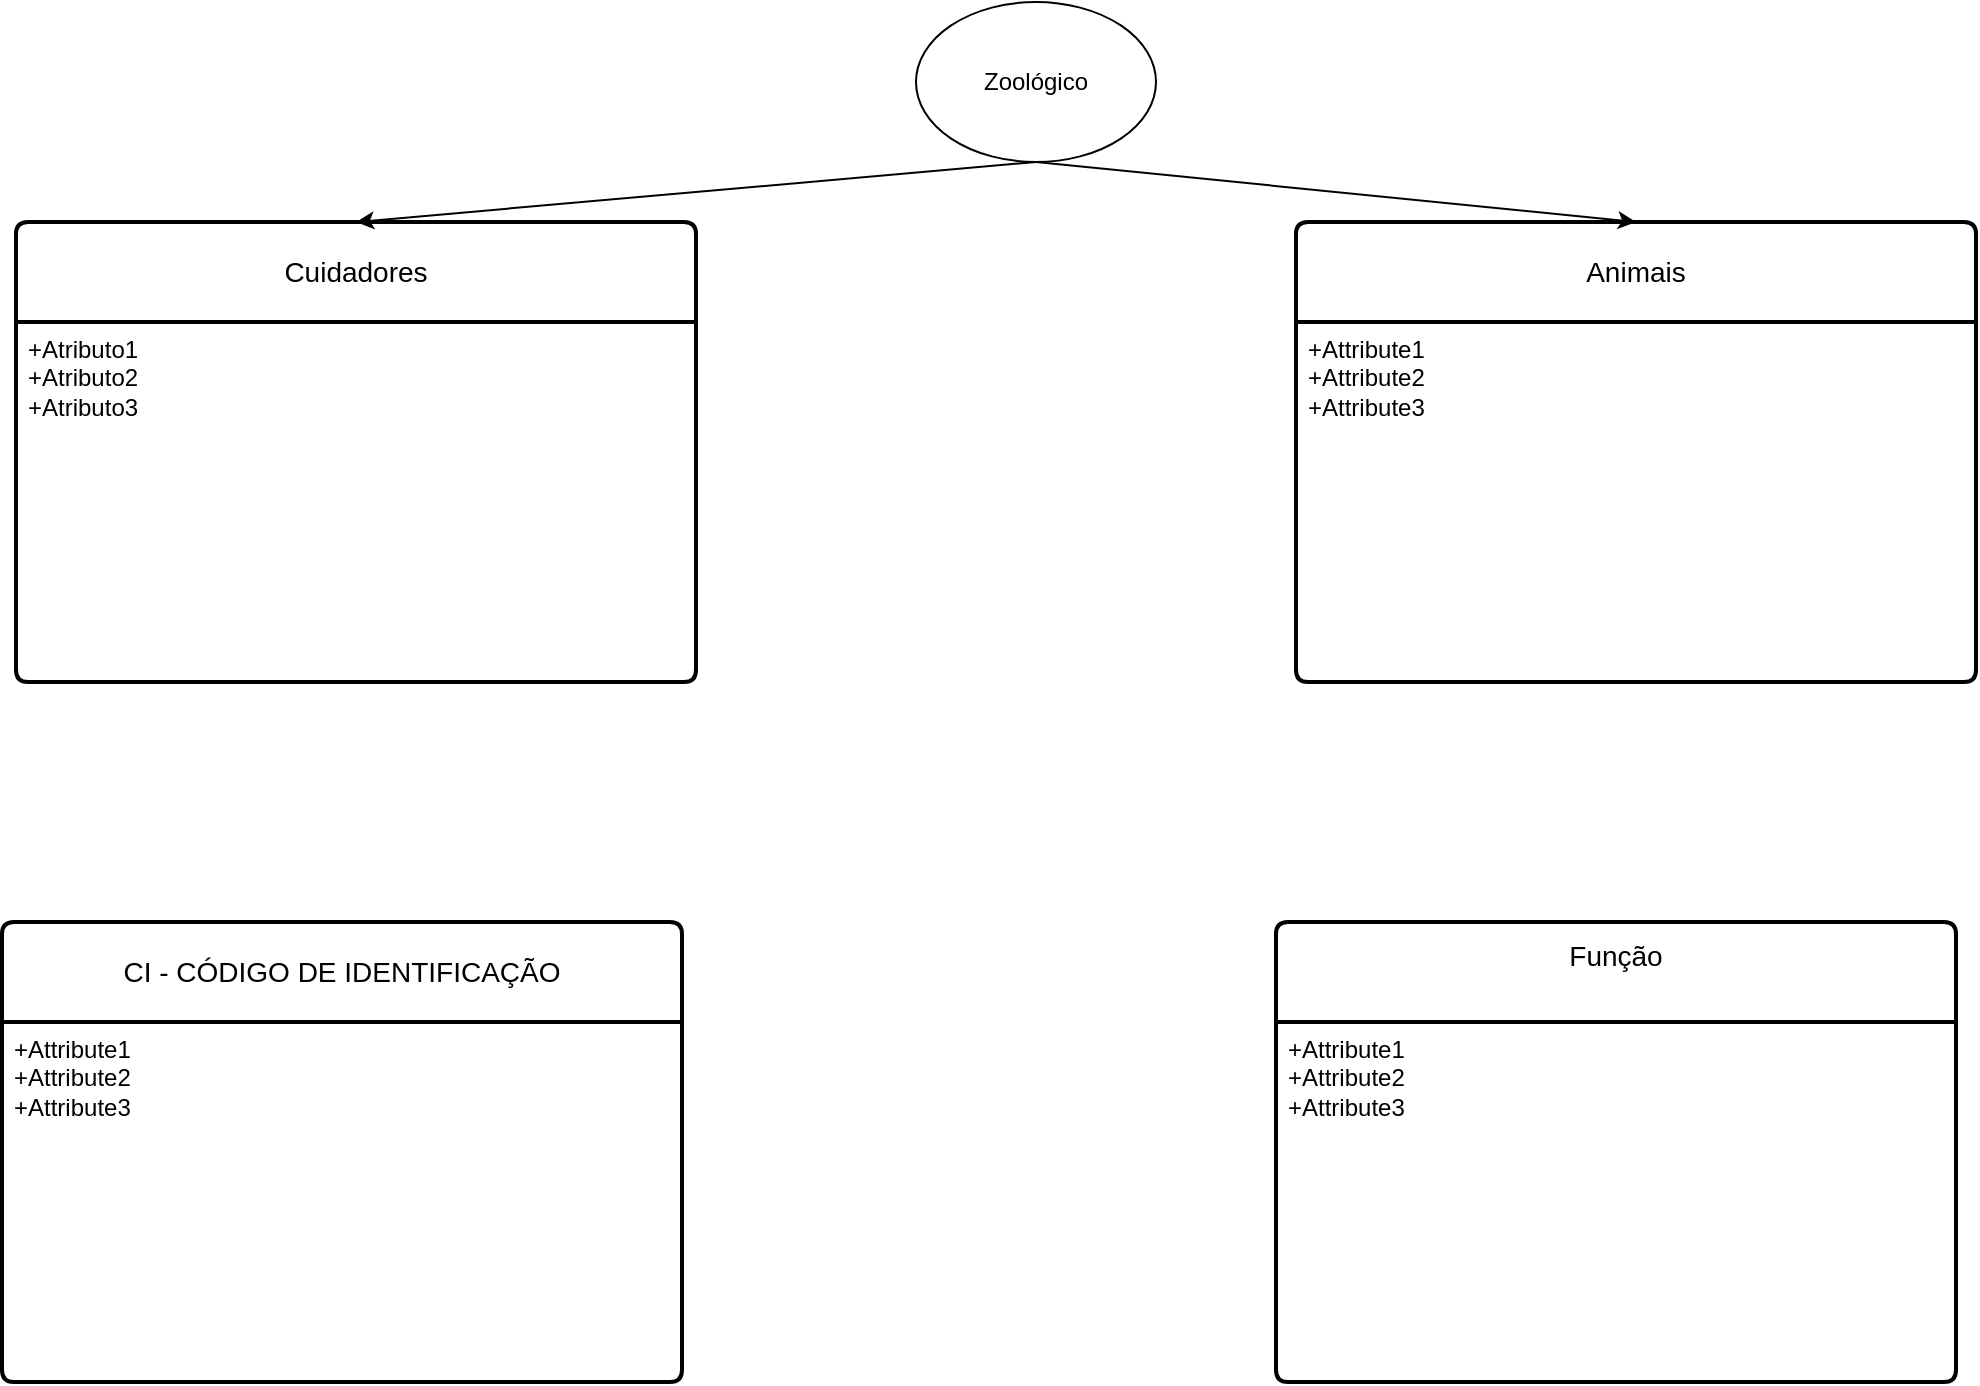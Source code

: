 <mxfile version="23.1.5" type="github">
  <diagram name="Página-1" id="mJLCUhvSLpM9Iwz3uHTD">
    <mxGraphModel dx="1687" dy="918" grid="1" gridSize="10" guides="1" tooltips="1" connect="1" arrows="1" fold="1" page="1" pageScale="1" pageWidth="827" pageHeight="1169" math="0" shadow="0">
      <root>
        <mxCell id="0" />
        <mxCell id="1" parent="0" />
        <mxCell id="nwRbtmuTJXpdJ-Nork_Q-15" value="&lt;font style=&quot;vertical-align: inherit;&quot;&gt;&lt;font style=&quot;vertical-align: inherit;&quot;&gt;CI - CÓDIGO DE IDENTIFICAÇÃO&lt;/font&gt;&lt;/font&gt;" style="swimlane;childLayout=stackLayout;horizontal=1;startSize=50;horizontalStack=0;rounded=1;fontSize=14;fontStyle=0;strokeWidth=2;resizeParent=0;resizeLast=1;shadow=0;dashed=0;align=center;arcSize=4;whiteSpace=wrap;html=1;" parent="1" vertex="1">
          <mxGeometry x="243" y="510" width="340" height="230" as="geometry" />
        </mxCell>
        <mxCell id="nwRbtmuTJXpdJ-Nork_Q-16" value="+Attribute1&#xa;+Attribute2&#xa;+Attribute3" style="align=left;strokeColor=none;fillColor=none;spacingLeft=4;fontSize=12;verticalAlign=top;resizable=0;rotatable=0;part=1;html=1;" parent="nwRbtmuTJXpdJ-Nork_Q-15" vertex="1">
          <mxGeometry y="50" width="340" height="180" as="geometry" />
        </mxCell>
        <mxCell id="nwRbtmuTJXpdJ-Nork_Q-17" value="Função&lt;div&gt;&lt;br/&gt;&lt;/div&gt;" style="swimlane;childLayout=stackLayout;horizontal=1;startSize=50;horizontalStack=0;rounded=1;fontSize=14;fontStyle=0;strokeWidth=2;resizeParent=0;resizeLast=1;shadow=0;dashed=0;align=center;arcSize=4;whiteSpace=wrap;html=1;" parent="1" vertex="1">
          <mxGeometry x="880" y="510" width="340" height="230" as="geometry" />
        </mxCell>
        <mxCell id="nwRbtmuTJXpdJ-Nork_Q-18" value="+Attribute1&#xa;+Attribute2&#xa;+Attribute3" style="align=left;strokeColor=none;fillColor=none;spacingLeft=4;fontSize=12;verticalAlign=top;resizable=0;rotatable=0;part=1;html=1;" parent="nwRbtmuTJXpdJ-Nork_Q-17" vertex="1">
          <mxGeometry y="50" width="340" height="180" as="geometry" />
        </mxCell>
        <mxCell id="7Ote9UqceGY05pYptn74-5" value="Cuidadores" style="swimlane;childLayout=stackLayout;horizontal=1;startSize=50;horizontalStack=0;rounded=1;fontSize=14;fontStyle=0;strokeWidth=2;resizeParent=0;resizeLast=1;shadow=0;dashed=0;align=center;arcSize=4;whiteSpace=wrap;html=1;" parent="1" vertex="1">
          <mxGeometry x="250" y="160" width="340" height="230" as="geometry" />
        </mxCell>
        <mxCell id="7Ote9UqceGY05pYptn74-6" value="&lt;font style=&quot;vertical-align: inherit;&quot;&gt;&lt;font style=&quot;vertical-align: inherit;&quot;&gt;+Atributo1 &lt;/font&gt;&lt;/font&gt;&lt;br&gt;&lt;font style=&quot;vertical-align: inherit;&quot;&gt;&lt;font style=&quot;vertical-align: inherit;&quot;&gt;+Atributo2 &lt;/font&gt;&lt;/font&gt;&lt;br&gt;&lt;font style=&quot;vertical-align: inherit;&quot;&gt;&lt;font style=&quot;vertical-align: inherit;&quot;&gt;+Atributo3&lt;/font&gt;&lt;/font&gt;" style="align=left;strokeColor=none;fillColor=none;spacingLeft=4;fontSize=12;verticalAlign=top;resizable=0;rotatable=0;part=1;html=1;" parent="7Ote9UqceGY05pYptn74-5" vertex="1">
          <mxGeometry y="50" width="340" height="180" as="geometry" />
        </mxCell>
        <mxCell id="7Ote9UqceGY05pYptn74-7" value="&lt;font style=&quot;vertical-align: inherit;&quot;&gt;&lt;font style=&quot;vertical-align: inherit;&quot;&gt;Animais&lt;/font&gt;&lt;/font&gt;" style="swimlane;childLayout=stackLayout;horizontal=1;startSize=50;horizontalStack=0;rounded=1;fontSize=14;fontStyle=0;strokeWidth=2;resizeParent=0;resizeLast=1;shadow=0;dashed=0;align=center;arcSize=4;whiteSpace=wrap;html=1;" parent="1" vertex="1">
          <mxGeometry x="890" y="160" width="340" height="230" as="geometry" />
        </mxCell>
        <mxCell id="7Ote9UqceGY05pYptn74-8" value="+Attribute1&#xa;+Attribute2&#xa;+Attribute3" style="align=left;strokeColor=none;fillColor=none;spacingLeft=4;fontSize=12;verticalAlign=top;resizable=0;rotatable=0;part=1;html=1;" parent="7Ote9UqceGY05pYptn74-7" vertex="1">
          <mxGeometry y="50" width="340" height="180" as="geometry" />
        </mxCell>
        <mxCell id="7Ote9UqceGY05pYptn74-9" value="Zoológico" style="ellipse;whiteSpace=wrap;html=1;" parent="1" vertex="1">
          <mxGeometry x="700" y="50" width="120" height="80" as="geometry" />
        </mxCell>
        <mxCell id="7Ote9UqceGY05pYptn74-16" value="" style="endArrow=classic;html=1;rounded=0;exitX=0.5;exitY=1;exitDx=0;exitDy=0;entryX=0.5;entryY=0;entryDx=0;entryDy=0;" parent="1" source="7Ote9UqceGY05pYptn74-9" target="7Ote9UqceGY05pYptn74-5" edge="1">
          <mxGeometry width="50" height="50" relative="1" as="geometry">
            <mxPoint x="320" y="230" as="sourcePoint" />
            <mxPoint x="370" y="180" as="targetPoint" />
          </mxGeometry>
        </mxCell>
        <mxCell id="7Ote9UqceGY05pYptn74-21" value="" style="endArrow=classic;html=1;rounded=0;exitX=0.5;exitY=1;exitDx=0;exitDy=0;entryX=0.5;entryY=0;entryDx=0;entryDy=0;" parent="1" source="7Ote9UqceGY05pYptn74-9" target="7Ote9UqceGY05pYptn74-7" edge="1">
          <mxGeometry width="50" height="50" relative="1" as="geometry">
            <mxPoint x="604" y="110" as="sourcePoint" />
            <mxPoint x="414" y="290" as="targetPoint" />
          </mxGeometry>
        </mxCell>
      </root>
    </mxGraphModel>
  </diagram>
</mxfile>
